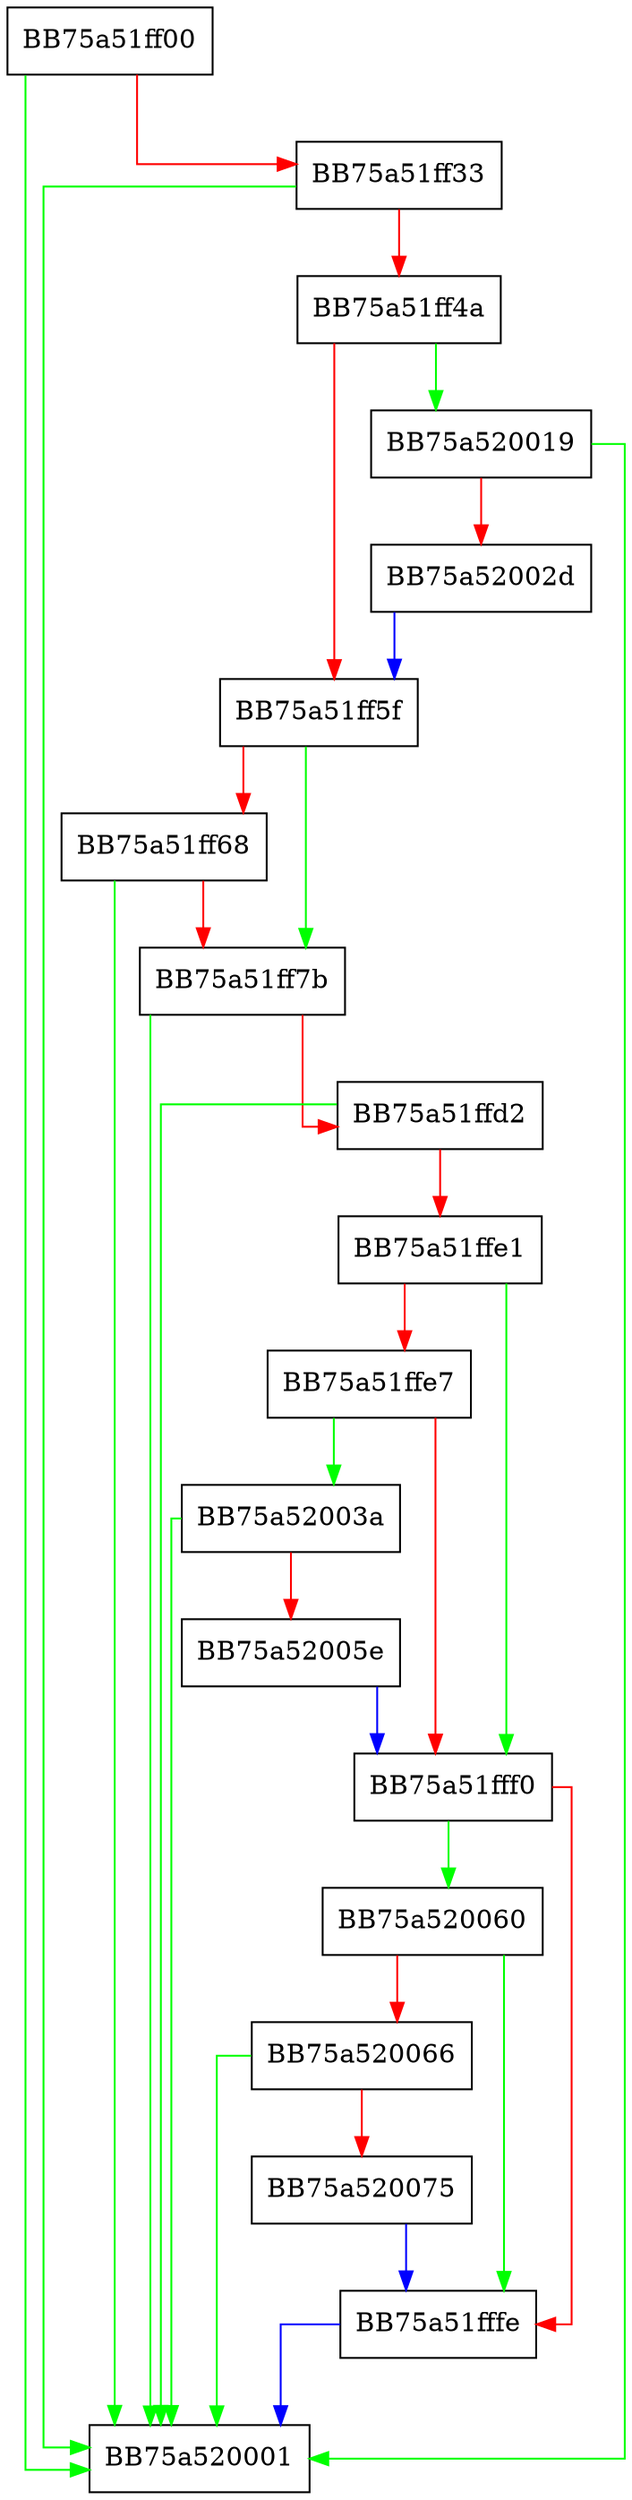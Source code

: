 digraph Read {
  node [shape="box"];
  graph [splines=ortho];
  BB75a51ff00 -> BB75a520001 [color="green"];
  BB75a51ff00 -> BB75a51ff33 [color="red"];
  BB75a51ff33 -> BB75a520001 [color="green"];
  BB75a51ff33 -> BB75a51ff4a [color="red"];
  BB75a51ff4a -> BB75a520019 [color="green"];
  BB75a51ff4a -> BB75a51ff5f [color="red"];
  BB75a51ff5f -> BB75a51ff7b [color="green"];
  BB75a51ff5f -> BB75a51ff68 [color="red"];
  BB75a51ff68 -> BB75a520001 [color="green"];
  BB75a51ff68 -> BB75a51ff7b [color="red"];
  BB75a51ff7b -> BB75a520001 [color="green"];
  BB75a51ff7b -> BB75a51ffd2 [color="red"];
  BB75a51ffd2 -> BB75a520001 [color="green"];
  BB75a51ffd2 -> BB75a51ffe1 [color="red"];
  BB75a51ffe1 -> BB75a51fff0 [color="green"];
  BB75a51ffe1 -> BB75a51ffe7 [color="red"];
  BB75a51ffe7 -> BB75a52003a [color="green"];
  BB75a51ffe7 -> BB75a51fff0 [color="red"];
  BB75a51fff0 -> BB75a520060 [color="green"];
  BB75a51fff0 -> BB75a51fffe [color="red"];
  BB75a51fffe -> BB75a520001 [color="blue"];
  BB75a520019 -> BB75a520001 [color="green"];
  BB75a520019 -> BB75a52002d [color="red"];
  BB75a52002d -> BB75a51ff5f [color="blue"];
  BB75a52003a -> BB75a520001 [color="green"];
  BB75a52003a -> BB75a52005e [color="red"];
  BB75a52005e -> BB75a51fff0 [color="blue"];
  BB75a520060 -> BB75a51fffe [color="green"];
  BB75a520060 -> BB75a520066 [color="red"];
  BB75a520066 -> BB75a520001 [color="green"];
  BB75a520066 -> BB75a520075 [color="red"];
  BB75a520075 -> BB75a51fffe [color="blue"];
}